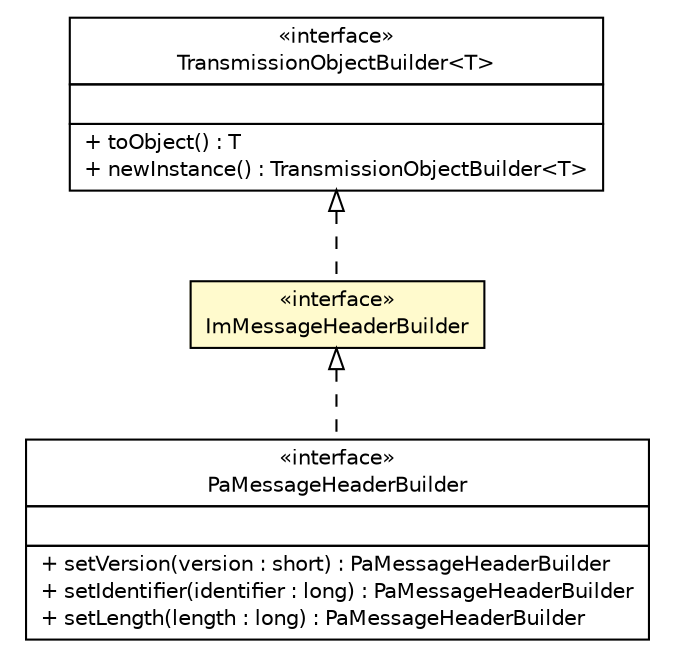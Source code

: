 #!/usr/local/bin/dot
#
# Class diagram 
# Generated by UMLGraph version R5_6 (http://www.umlgraph.org/)
#

digraph G {
	edge [fontname="Helvetica",fontsize=10,labelfontname="Helvetica",labelfontsize=10];
	node [fontname="Helvetica",fontsize=10,shape=plaintext];
	nodesep=0.25;
	ranksep=0.5;
	// de.hsbremen.tc.tnc.message.m.message.ImMessageHeaderBuilder
	c34893 [label=<<table title="de.hsbremen.tc.tnc.message.m.message.ImMessageHeaderBuilder" border="0" cellborder="1" cellspacing="0" cellpadding="2" port="p" bgcolor="lemonChiffon" href="./ImMessageHeaderBuilder.html">
		<tr><td><table border="0" cellspacing="0" cellpadding="1">
<tr><td align="center" balign="center"> &#171;interface&#187; </td></tr>
<tr><td align="center" balign="center"> ImMessageHeaderBuilder </td></tr>
		</table></td></tr>
		</table>>, URL="./ImMessageHeaderBuilder.html", fontname="Helvetica", fontcolor="black", fontsize=10.0];
	// de.hsbremen.tc.tnc.message.TransmissionObjectBuilder<T>
	c34914 [label=<<table title="de.hsbremen.tc.tnc.message.TransmissionObjectBuilder" border="0" cellborder="1" cellspacing="0" cellpadding="2" port="p" href="../../TransmissionObjectBuilder.html">
		<tr><td><table border="0" cellspacing="0" cellpadding="1">
<tr><td align="center" balign="center"> &#171;interface&#187; </td></tr>
<tr><td align="center" balign="center"> TransmissionObjectBuilder&lt;T&gt; </td></tr>
		</table></td></tr>
		<tr><td><table border="0" cellspacing="0" cellpadding="1">
<tr><td align="left" balign="left">  </td></tr>
		</table></td></tr>
		<tr><td><table border="0" cellspacing="0" cellpadding="1">
<tr><td align="left" balign="left"> + toObject() : T </td></tr>
<tr><td align="left" balign="left"> + newInstance() : TransmissionObjectBuilder&lt;T&gt; </td></tr>
		</table></td></tr>
		</table>>, URL="../../TransmissionObjectBuilder.html", fontname="Helvetica", fontcolor="black", fontsize=10.0];
	// org.ietf.nea.pa.message.PaMessageHeaderBuilder
	c35058 [label=<<table title="org.ietf.nea.pa.message.PaMessageHeaderBuilder" border="0" cellborder="1" cellspacing="0" cellpadding="2" port="p" href="../../../../../../../org/ietf/nea/pa/message/PaMessageHeaderBuilder.html">
		<tr><td><table border="0" cellspacing="0" cellpadding="1">
<tr><td align="center" balign="center"> &#171;interface&#187; </td></tr>
<tr><td align="center" balign="center"> PaMessageHeaderBuilder </td></tr>
		</table></td></tr>
		<tr><td><table border="0" cellspacing="0" cellpadding="1">
<tr><td align="left" balign="left">  </td></tr>
		</table></td></tr>
		<tr><td><table border="0" cellspacing="0" cellpadding="1">
<tr><td align="left" balign="left"> + setVersion(version : short) : PaMessageHeaderBuilder </td></tr>
<tr><td align="left" balign="left"> + setIdentifier(identifier : long) : PaMessageHeaderBuilder </td></tr>
<tr><td align="left" balign="left"> + setLength(length : long) : PaMessageHeaderBuilder </td></tr>
		</table></td></tr>
		</table>>, URL="../../../../../../../org/ietf/nea/pa/message/PaMessageHeaderBuilder.html", fontname="Helvetica", fontcolor="black", fontsize=10.0];
	//de.hsbremen.tc.tnc.message.m.message.ImMessageHeaderBuilder implements de.hsbremen.tc.tnc.message.TransmissionObjectBuilder<T>
	c34914:p -> c34893:p [dir=back,arrowtail=empty,style=dashed];
	//org.ietf.nea.pa.message.PaMessageHeaderBuilder implements de.hsbremen.tc.tnc.message.m.message.ImMessageHeaderBuilder
	c34893:p -> c35058:p [dir=back,arrowtail=empty,style=dashed];
}

